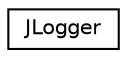 digraph "Graphical Class Hierarchy"
{
  edge [fontname="Helvetica",fontsize="10",labelfontname="Helvetica",labelfontsize="10"];
  node [fontname="Helvetica",fontsize="10",shape=record];
  rankdir="LR";
  Node1 [label="JLogger",height=0.2,width=0.4,color="black", fillcolor="white", style="filled",URL="$struct_j_logger.html"];
}

